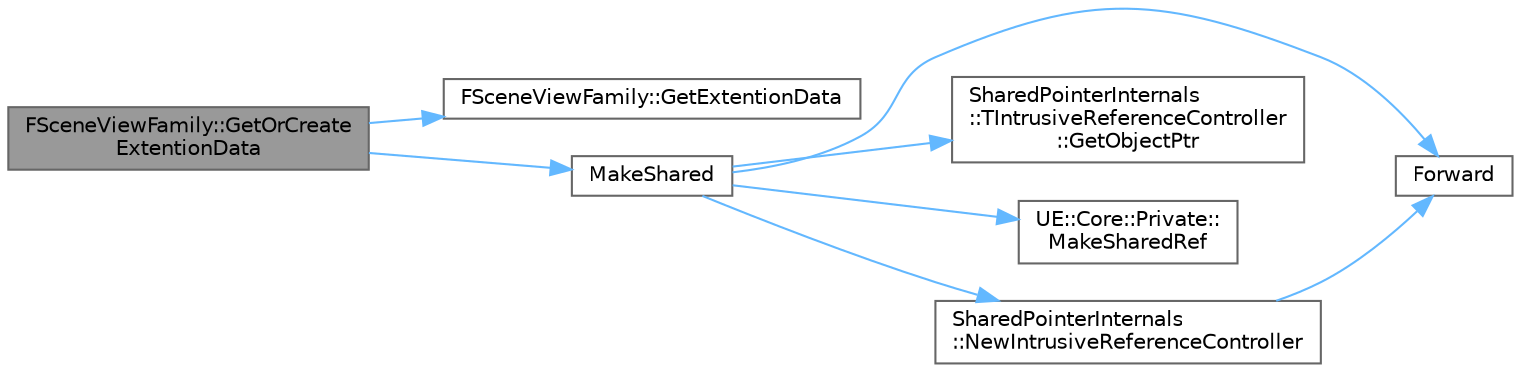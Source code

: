 digraph "FSceneViewFamily::GetOrCreateExtentionData"
{
 // INTERACTIVE_SVG=YES
 // LATEX_PDF_SIZE
  bgcolor="transparent";
  edge [fontname=Helvetica,fontsize=10,labelfontname=Helvetica,labelfontsize=10];
  node [fontname=Helvetica,fontsize=10,shape=box,height=0.2,width=0.4];
  rankdir="LR";
  Node1 [id="Node000001",label="FSceneViewFamily::GetOrCreate\lExtentionData",height=0.2,width=0.4,color="gray40", fillcolor="grey60", style="filled", fontcolor="black",tooltip=" "];
  Node1 -> Node2 [id="edge1_Node000001_Node000002",color="steelblue1",style="solid",tooltip=" "];
  Node2 [id="Node000002",label="FSceneViewFamily::GetExtentionData",height=0.2,width=0.4,color="grey40", fillcolor="white", style="filled",URL="$d5/d09/classFSceneViewFamily.html#a52152f829f060be2f30cfa64af712a06",tooltip=" "];
  Node1 -> Node3 [id="edge2_Node000001_Node000003",color="steelblue1",style="solid",tooltip=" "];
  Node3 [id="Node000003",label="MakeShared",height=0.2,width=0.4,color="grey40", fillcolor="white", style="filled",URL="$d2/d17/SharedPointer_8h.html#a263c00158120ebc1c5485f1201a6f34d",tooltip="MakeShared utility function."];
  Node3 -> Node4 [id="edge3_Node000003_Node000004",color="steelblue1",style="solid",tooltip=" "];
  Node4 [id="Node000004",label="Forward",height=0.2,width=0.4,color="grey40", fillcolor="white", style="filled",URL="$d4/d24/UnrealTemplate_8h.html#a68f280c1d561a8899a1e9e3ea8405d00",tooltip="Forward will cast a reference to an rvalue reference."];
  Node3 -> Node5 [id="edge4_Node000003_Node000005",color="steelblue1",style="solid",tooltip=" "];
  Node5 [id="Node000005",label="SharedPointerInternals\l::TIntrusiveReferenceController\l::GetObjectPtr",height=0.2,width=0.4,color="grey40", fillcolor="white", style="filled",URL="$d4/d0f/classSharedPointerInternals_1_1TIntrusiveReferenceController.html#abbed2fe02963777a4ec2fb6c2d619beb",tooltip=" "];
  Node3 -> Node6 [id="edge5_Node000003_Node000006",color="steelblue1",style="solid",tooltip=" "];
  Node6 [id="Node000006",label="UE::Core::Private::\lMakeSharedRef",height=0.2,width=0.4,color="grey40", fillcolor="white", style="filled",URL="$d1/de6/namespaceUE_1_1Core_1_1Private.html#aff81f6fda6cd780a91812bea83b7f9d1",tooltip=" "];
  Node3 -> Node7 [id="edge6_Node000003_Node000007",color="steelblue1",style="solid",tooltip=" "];
  Node7 [id="Node000007",label="SharedPointerInternals\l::NewIntrusiveReferenceController",height=0.2,width=0.4,color="grey40", fillcolor="white", style="filled",URL="$d5/d6a/namespaceSharedPointerInternals.html#a27870bf9f0653ce64eb0333857178446",tooltip="Creates an intrusive reference controller."];
  Node7 -> Node4 [id="edge7_Node000007_Node000004",color="steelblue1",style="solid",tooltip=" "];
}
